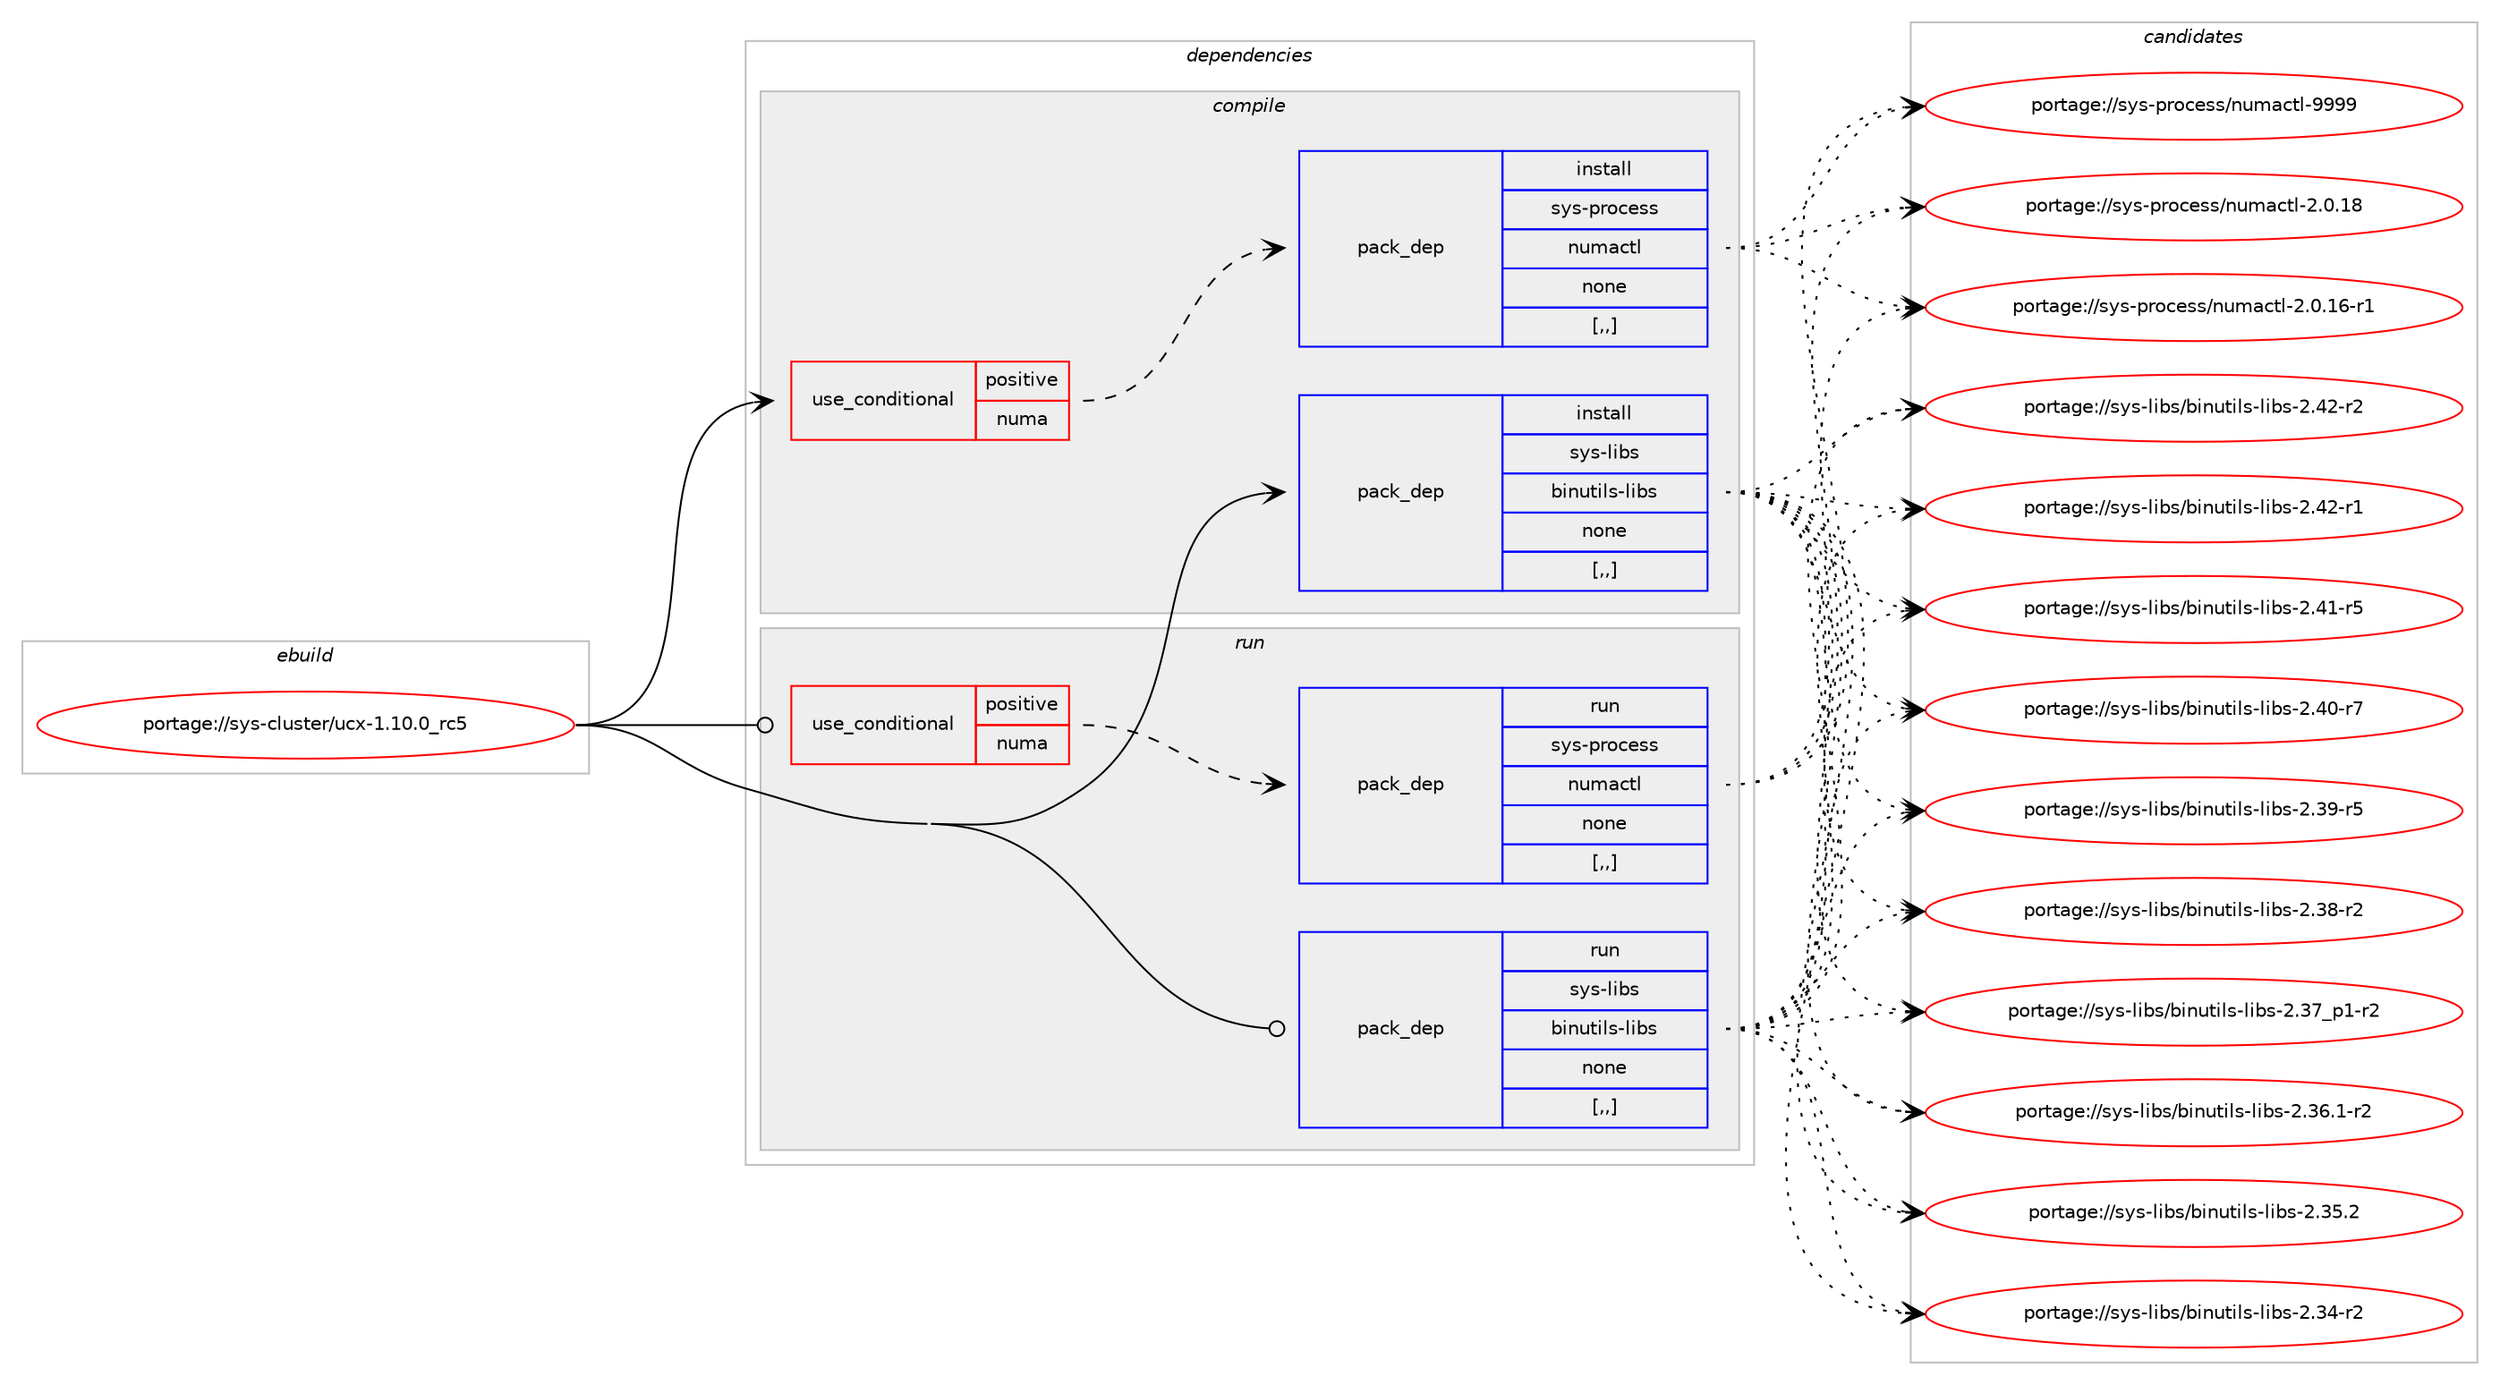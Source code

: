 digraph prolog {

# *************
# Graph options
# *************

newrank=true;
concentrate=true;
compound=true;
graph [rankdir=LR,fontname=Helvetica,fontsize=10,ranksep=1.5];#, ranksep=2.5, nodesep=0.2];
edge  [arrowhead=vee];
node  [fontname=Helvetica,fontsize=10];

# **********
# The ebuild
# **********

subgraph cluster_leftcol {
color=gray;
label=<<i>ebuild</i>>;
id [label="portage://sys-cluster/ucx-1.10.0_rc5", color=red, width=4, href="../sys-cluster/ucx-1.10.0_rc5.svg"];
}

# ****************
# The dependencies
# ****************

subgraph cluster_midcol {
color=gray;
label=<<i>dependencies</i>>;
subgraph cluster_compile {
fillcolor="#eeeeee";
style=filled;
label=<<i>compile</i>>;
subgraph cond114613 {
dependency431661 [label=<<TABLE BORDER="0" CELLBORDER="1" CELLSPACING="0" CELLPADDING="4"><TR><TD ROWSPAN="3" CELLPADDING="10">use_conditional</TD></TR><TR><TD>positive</TD></TR><TR><TD>numa</TD></TR></TABLE>>, shape=none, color=red];
subgraph pack314104 {
dependency431662 [label=<<TABLE BORDER="0" CELLBORDER="1" CELLSPACING="0" CELLPADDING="4" WIDTH="220"><TR><TD ROWSPAN="6" CELLPADDING="30">pack_dep</TD></TR><TR><TD WIDTH="110">install</TD></TR><TR><TD>sys-process</TD></TR><TR><TD>numactl</TD></TR><TR><TD>none</TD></TR><TR><TD>[,,]</TD></TR></TABLE>>, shape=none, color=blue];
}
dependency431661:e -> dependency431662:w [weight=20,style="dashed",arrowhead="vee"];
}
id:e -> dependency431661:w [weight=20,style="solid",arrowhead="vee"];
subgraph pack314105 {
dependency431663 [label=<<TABLE BORDER="0" CELLBORDER="1" CELLSPACING="0" CELLPADDING="4" WIDTH="220"><TR><TD ROWSPAN="6" CELLPADDING="30">pack_dep</TD></TR><TR><TD WIDTH="110">install</TD></TR><TR><TD>sys-libs</TD></TR><TR><TD>binutils-libs</TD></TR><TR><TD>none</TD></TR><TR><TD>[,,]</TD></TR></TABLE>>, shape=none, color=blue];
}
id:e -> dependency431663:w [weight=20,style="solid",arrowhead="vee"];
}
subgraph cluster_compileandrun {
fillcolor="#eeeeee";
style=filled;
label=<<i>compile and run</i>>;
}
subgraph cluster_run {
fillcolor="#eeeeee";
style=filled;
label=<<i>run</i>>;
subgraph cond114614 {
dependency431664 [label=<<TABLE BORDER="0" CELLBORDER="1" CELLSPACING="0" CELLPADDING="4"><TR><TD ROWSPAN="3" CELLPADDING="10">use_conditional</TD></TR><TR><TD>positive</TD></TR><TR><TD>numa</TD></TR></TABLE>>, shape=none, color=red];
subgraph pack314106 {
dependency431665 [label=<<TABLE BORDER="0" CELLBORDER="1" CELLSPACING="0" CELLPADDING="4" WIDTH="220"><TR><TD ROWSPAN="6" CELLPADDING="30">pack_dep</TD></TR><TR><TD WIDTH="110">run</TD></TR><TR><TD>sys-process</TD></TR><TR><TD>numactl</TD></TR><TR><TD>none</TD></TR><TR><TD>[,,]</TD></TR></TABLE>>, shape=none, color=blue];
}
dependency431664:e -> dependency431665:w [weight=20,style="dashed",arrowhead="vee"];
}
id:e -> dependency431664:w [weight=20,style="solid",arrowhead="odot"];
subgraph pack314107 {
dependency431666 [label=<<TABLE BORDER="0" CELLBORDER="1" CELLSPACING="0" CELLPADDING="4" WIDTH="220"><TR><TD ROWSPAN="6" CELLPADDING="30">pack_dep</TD></TR><TR><TD WIDTH="110">run</TD></TR><TR><TD>sys-libs</TD></TR><TR><TD>binutils-libs</TD></TR><TR><TD>none</TD></TR><TR><TD>[,,]</TD></TR></TABLE>>, shape=none, color=blue];
}
id:e -> dependency431666:w [weight=20,style="solid",arrowhead="odot"];
}
}

# **************
# The candidates
# **************

subgraph cluster_choices {
rank=same;
color=gray;
label=<<i>candidates</i>>;

subgraph choice314104 {
color=black;
nodesep=1;
choice11512111545112114111991011151154711011710997991161084557575757 [label="portage://sys-process/numactl-9999", color=red, width=4,href="../sys-process/numactl-9999.svg"];
choice115121115451121141119910111511547110117109979911610845504648464956 [label="portage://sys-process/numactl-2.0.18", color=red, width=4,href="../sys-process/numactl-2.0.18.svg"];
choice1151211154511211411199101115115471101171099799116108455046484649544511449 [label="portage://sys-process/numactl-2.0.16-r1", color=red, width=4,href="../sys-process/numactl-2.0.16-r1.svg"];
dependency431662:e -> choice11512111545112114111991011151154711011710997991161084557575757:w [style=dotted,weight="100"];
dependency431662:e -> choice115121115451121141119910111511547110117109979911610845504648464956:w [style=dotted,weight="100"];
dependency431662:e -> choice1151211154511211411199101115115471101171099799116108455046484649544511449:w [style=dotted,weight="100"];
}
subgraph choice314105 {
color=black;
nodesep=1;
choice11512111545108105981154798105110117116105108115451081059811545504652504511450 [label="portage://sys-libs/binutils-libs-2.42-r2", color=red, width=4,href="../sys-libs/binutils-libs-2.42-r2.svg"];
choice11512111545108105981154798105110117116105108115451081059811545504652504511449 [label="portage://sys-libs/binutils-libs-2.42-r1", color=red, width=4,href="../sys-libs/binutils-libs-2.42-r1.svg"];
choice11512111545108105981154798105110117116105108115451081059811545504652494511453 [label="portage://sys-libs/binutils-libs-2.41-r5", color=red, width=4,href="../sys-libs/binutils-libs-2.41-r5.svg"];
choice11512111545108105981154798105110117116105108115451081059811545504652484511455 [label="portage://sys-libs/binutils-libs-2.40-r7", color=red, width=4,href="../sys-libs/binutils-libs-2.40-r7.svg"];
choice11512111545108105981154798105110117116105108115451081059811545504651574511453 [label="portage://sys-libs/binutils-libs-2.39-r5", color=red, width=4,href="../sys-libs/binutils-libs-2.39-r5.svg"];
choice11512111545108105981154798105110117116105108115451081059811545504651564511450 [label="portage://sys-libs/binutils-libs-2.38-r2", color=red, width=4,href="../sys-libs/binutils-libs-2.38-r2.svg"];
choice115121115451081059811547981051101171161051081154510810598115455046515595112494511450 [label="portage://sys-libs/binutils-libs-2.37_p1-r2", color=red, width=4,href="../sys-libs/binutils-libs-2.37_p1-r2.svg"];
choice115121115451081059811547981051101171161051081154510810598115455046515446494511450 [label="portage://sys-libs/binutils-libs-2.36.1-r2", color=red, width=4,href="../sys-libs/binutils-libs-2.36.1-r2.svg"];
choice11512111545108105981154798105110117116105108115451081059811545504651534650 [label="portage://sys-libs/binutils-libs-2.35.2", color=red, width=4,href="../sys-libs/binutils-libs-2.35.2.svg"];
choice11512111545108105981154798105110117116105108115451081059811545504651524511450 [label="portage://sys-libs/binutils-libs-2.34-r2", color=red, width=4,href="../sys-libs/binutils-libs-2.34-r2.svg"];
dependency431663:e -> choice11512111545108105981154798105110117116105108115451081059811545504652504511450:w [style=dotted,weight="100"];
dependency431663:e -> choice11512111545108105981154798105110117116105108115451081059811545504652504511449:w [style=dotted,weight="100"];
dependency431663:e -> choice11512111545108105981154798105110117116105108115451081059811545504652494511453:w [style=dotted,weight="100"];
dependency431663:e -> choice11512111545108105981154798105110117116105108115451081059811545504652484511455:w [style=dotted,weight="100"];
dependency431663:e -> choice11512111545108105981154798105110117116105108115451081059811545504651574511453:w [style=dotted,weight="100"];
dependency431663:e -> choice11512111545108105981154798105110117116105108115451081059811545504651564511450:w [style=dotted,weight="100"];
dependency431663:e -> choice115121115451081059811547981051101171161051081154510810598115455046515595112494511450:w [style=dotted,weight="100"];
dependency431663:e -> choice115121115451081059811547981051101171161051081154510810598115455046515446494511450:w [style=dotted,weight="100"];
dependency431663:e -> choice11512111545108105981154798105110117116105108115451081059811545504651534650:w [style=dotted,weight="100"];
dependency431663:e -> choice11512111545108105981154798105110117116105108115451081059811545504651524511450:w [style=dotted,weight="100"];
}
subgraph choice314106 {
color=black;
nodesep=1;
choice11512111545112114111991011151154711011710997991161084557575757 [label="portage://sys-process/numactl-9999", color=red, width=4,href="../sys-process/numactl-9999.svg"];
choice115121115451121141119910111511547110117109979911610845504648464956 [label="portage://sys-process/numactl-2.0.18", color=red, width=4,href="../sys-process/numactl-2.0.18.svg"];
choice1151211154511211411199101115115471101171099799116108455046484649544511449 [label="portage://sys-process/numactl-2.0.16-r1", color=red, width=4,href="../sys-process/numactl-2.0.16-r1.svg"];
dependency431665:e -> choice11512111545112114111991011151154711011710997991161084557575757:w [style=dotted,weight="100"];
dependency431665:e -> choice115121115451121141119910111511547110117109979911610845504648464956:w [style=dotted,weight="100"];
dependency431665:e -> choice1151211154511211411199101115115471101171099799116108455046484649544511449:w [style=dotted,weight="100"];
}
subgraph choice314107 {
color=black;
nodesep=1;
choice11512111545108105981154798105110117116105108115451081059811545504652504511450 [label="portage://sys-libs/binutils-libs-2.42-r2", color=red, width=4,href="../sys-libs/binutils-libs-2.42-r2.svg"];
choice11512111545108105981154798105110117116105108115451081059811545504652504511449 [label="portage://sys-libs/binutils-libs-2.42-r1", color=red, width=4,href="../sys-libs/binutils-libs-2.42-r1.svg"];
choice11512111545108105981154798105110117116105108115451081059811545504652494511453 [label="portage://sys-libs/binutils-libs-2.41-r5", color=red, width=4,href="../sys-libs/binutils-libs-2.41-r5.svg"];
choice11512111545108105981154798105110117116105108115451081059811545504652484511455 [label="portage://sys-libs/binutils-libs-2.40-r7", color=red, width=4,href="../sys-libs/binutils-libs-2.40-r7.svg"];
choice11512111545108105981154798105110117116105108115451081059811545504651574511453 [label="portage://sys-libs/binutils-libs-2.39-r5", color=red, width=4,href="../sys-libs/binutils-libs-2.39-r5.svg"];
choice11512111545108105981154798105110117116105108115451081059811545504651564511450 [label="portage://sys-libs/binutils-libs-2.38-r2", color=red, width=4,href="../sys-libs/binutils-libs-2.38-r2.svg"];
choice115121115451081059811547981051101171161051081154510810598115455046515595112494511450 [label="portage://sys-libs/binutils-libs-2.37_p1-r2", color=red, width=4,href="../sys-libs/binutils-libs-2.37_p1-r2.svg"];
choice115121115451081059811547981051101171161051081154510810598115455046515446494511450 [label="portage://sys-libs/binutils-libs-2.36.1-r2", color=red, width=4,href="../sys-libs/binutils-libs-2.36.1-r2.svg"];
choice11512111545108105981154798105110117116105108115451081059811545504651534650 [label="portage://sys-libs/binutils-libs-2.35.2", color=red, width=4,href="../sys-libs/binutils-libs-2.35.2.svg"];
choice11512111545108105981154798105110117116105108115451081059811545504651524511450 [label="portage://sys-libs/binutils-libs-2.34-r2", color=red, width=4,href="../sys-libs/binutils-libs-2.34-r2.svg"];
dependency431666:e -> choice11512111545108105981154798105110117116105108115451081059811545504652504511450:w [style=dotted,weight="100"];
dependency431666:e -> choice11512111545108105981154798105110117116105108115451081059811545504652504511449:w [style=dotted,weight="100"];
dependency431666:e -> choice11512111545108105981154798105110117116105108115451081059811545504652494511453:w [style=dotted,weight="100"];
dependency431666:e -> choice11512111545108105981154798105110117116105108115451081059811545504652484511455:w [style=dotted,weight="100"];
dependency431666:e -> choice11512111545108105981154798105110117116105108115451081059811545504651574511453:w [style=dotted,weight="100"];
dependency431666:e -> choice11512111545108105981154798105110117116105108115451081059811545504651564511450:w [style=dotted,weight="100"];
dependency431666:e -> choice115121115451081059811547981051101171161051081154510810598115455046515595112494511450:w [style=dotted,weight="100"];
dependency431666:e -> choice115121115451081059811547981051101171161051081154510810598115455046515446494511450:w [style=dotted,weight="100"];
dependency431666:e -> choice11512111545108105981154798105110117116105108115451081059811545504651534650:w [style=dotted,weight="100"];
dependency431666:e -> choice11512111545108105981154798105110117116105108115451081059811545504651524511450:w [style=dotted,weight="100"];
}
}

}
